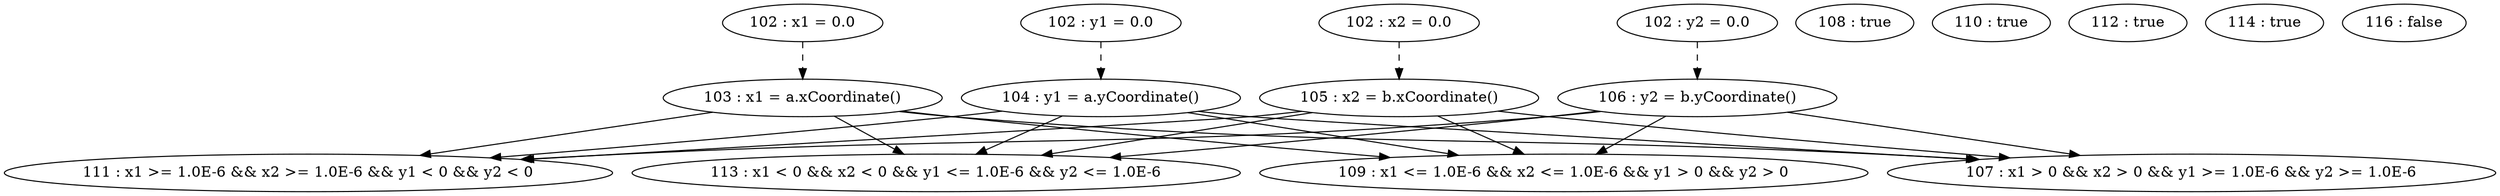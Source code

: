 digraph G {
"102 : x1 = 0.0"
"102 : x1 = 0.0" -> "103 : x1 = a.xCoordinate()" [style=dashed]
"102 : y1 = 0.0"
"102 : y1 = 0.0" -> "104 : y1 = a.yCoordinate()" [style=dashed]
"102 : x2 = 0.0"
"102 : x2 = 0.0" -> "105 : x2 = b.xCoordinate()" [style=dashed]
"102 : y2 = 0.0"
"102 : y2 = 0.0" -> "106 : y2 = b.yCoordinate()" [style=dashed]
"103 : x1 = a.xCoordinate()"
"103 : x1 = a.xCoordinate()" -> "109 : x1 <= 1.0E-6 && x2 <= 1.0E-6 && y1 > 0 && y2 > 0"
"103 : x1 = a.xCoordinate()" -> "107 : x1 > 0 && x2 > 0 && y1 >= 1.0E-6 && y2 >= 1.0E-6"
"103 : x1 = a.xCoordinate()" -> "111 : x1 >= 1.0E-6 && x2 >= 1.0E-6 && y1 < 0 && y2 < 0"
"103 : x1 = a.xCoordinate()" -> "113 : x1 < 0 && x2 < 0 && y1 <= 1.0E-6 && y2 <= 1.0E-6"
"104 : y1 = a.yCoordinate()"
"104 : y1 = a.yCoordinate()" -> "109 : x1 <= 1.0E-6 && x2 <= 1.0E-6 && y1 > 0 && y2 > 0"
"104 : y1 = a.yCoordinate()" -> "107 : x1 > 0 && x2 > 0 && y1 >= 1.0E-6 && y2 >= 1.0E-6"
"104 : y1 = a.yCoordinate()" -> "111 : x1 >= 1.0E-6 && x2 >= 1.0E-6 && y1 < 0 && y2 < 0"
"104 : y1 = a.yCoordinate()" -> "113 : x1 < 0 && x2 < 0 && y1 <= 1.0E-6 && y2 <= 1.0E-6"
"105 : x2 = b.xCoordinate()"
"105 : x2 = b.xCoordinate()" -> "109 : x1 <= 1.0E-6 && x2 <= 1.0E-6 && y1 > 0 && y2 > 0"
"105 : x2 = b.xCoordinate()" -> "107 : x1 > 0 && x2 > 0 && y1 >= 1.0E-6 && y2 >= 1.0E-6"
"105 : x2 = b.xCoordinate()" -> "111 : x1 >= 1.0E-6 && x2 >= 1.0E-6 && y1 < 0 && y2 < 0"
"105 : x2 = b.xCoordinate()" -> "113 : x1 < 0 && x2 < 0 && y1 <= 1.0E-6 && y2 <= 1.0E-6"
"106 : y2 = b.yCoordinate()"
"106 : y2 = b.yCoordinate()" -> "109 : x1 <= 1.0E-6 && x2 <= 1.0E-6 && y1 > 0 && y2 > 0"
"106 : y2 = b.yCoordinate()" -> "107 : x1 > 0 && x2 > 0 && y1 >= 1.0E-6 && y2 >= 1.0E-6"
"106 : y2 = b.yCoordinate()" -> "111 : x1 >= 1.0E-6 && x2 >= 1.0E-6 && y1 < 0 && y2 < 0"
"106 : y2 = b.yCoordinate()" -> "113 : x1 < 0 && x2 < 0 && y1 <= 1.0E-6 && y2 <= 1.0E-6"
"107 : x1 > 0 && x2 > 0 && y1 >= 1.0E-6 && y2 >= 1.0E-6"
"108 : true"
"109 : x1 <= 1.0E-6 && x2 <= 1.0E-6 && y1 > 0 && y2 > 0"
"110 : true"
"111 : x1 >= 1.0E-6 && x2 >= 1.0E-6 && y1 < 0 && y2 < 0"
"112 : true"
"113 : x1 < 0 && x2 < 0 && y1 <= 1.0E-6 && y2 <= 1.0E-6"
"114 : true"
"116 : false"
}